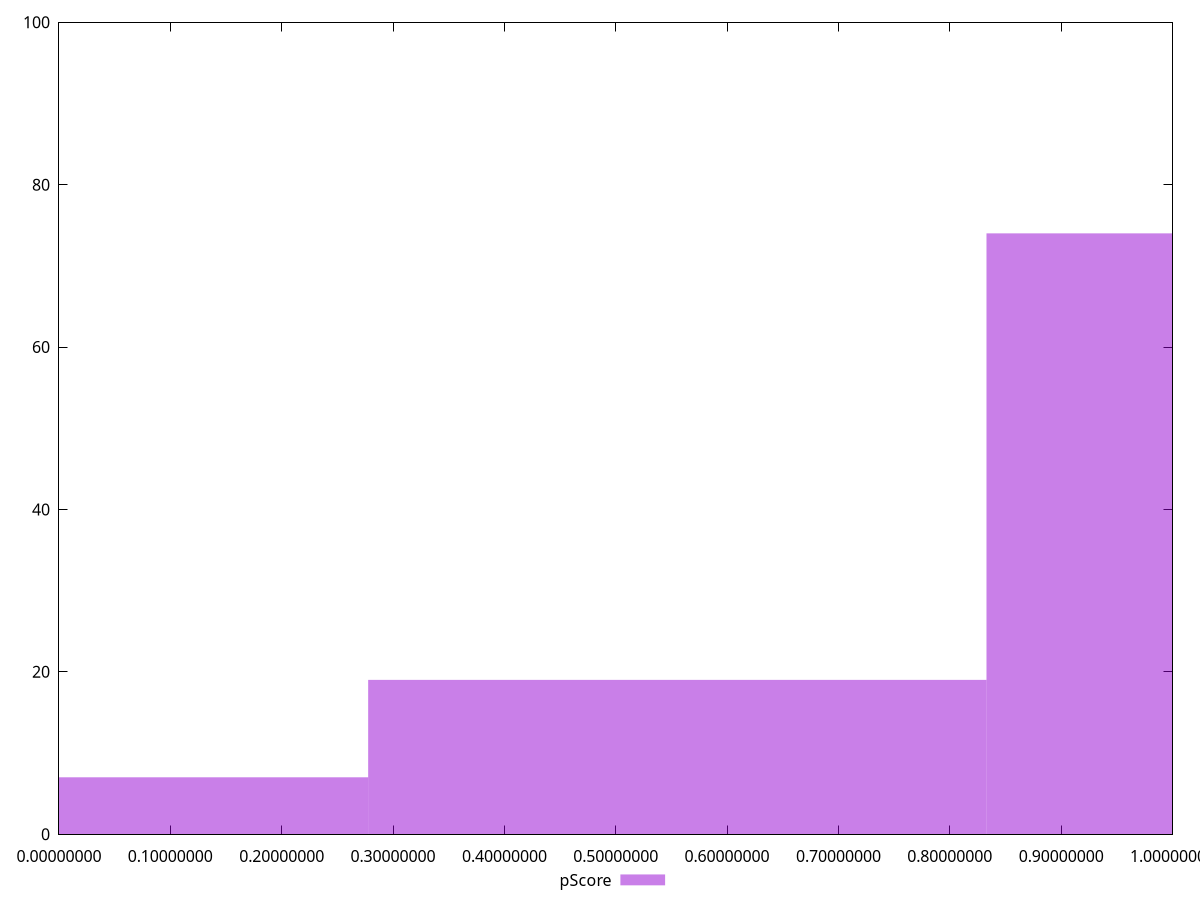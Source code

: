 reset

$pScore <<EOF
1.1106020396667244 74
0.5553010198333622 19
0 7
EOF

set key outside below
set boxwidth 0.5553010198333622
set xrange [1.5007299125624485e-8:0.9999993380488856]
set yrange [0:100]
set trange [0:100]
set style fill transparent solid 0.5 noborder
set terminal svg size 640, 490 enhanced background rgb 'white'
set output "report_00013_2021-02-09T12-04-24.940Z/estimated-input-latency/samples/pages+cached+noadtech+nomedia/pScore/histogram.svg"

plot $pScore title "pScore" with boxes

reset
